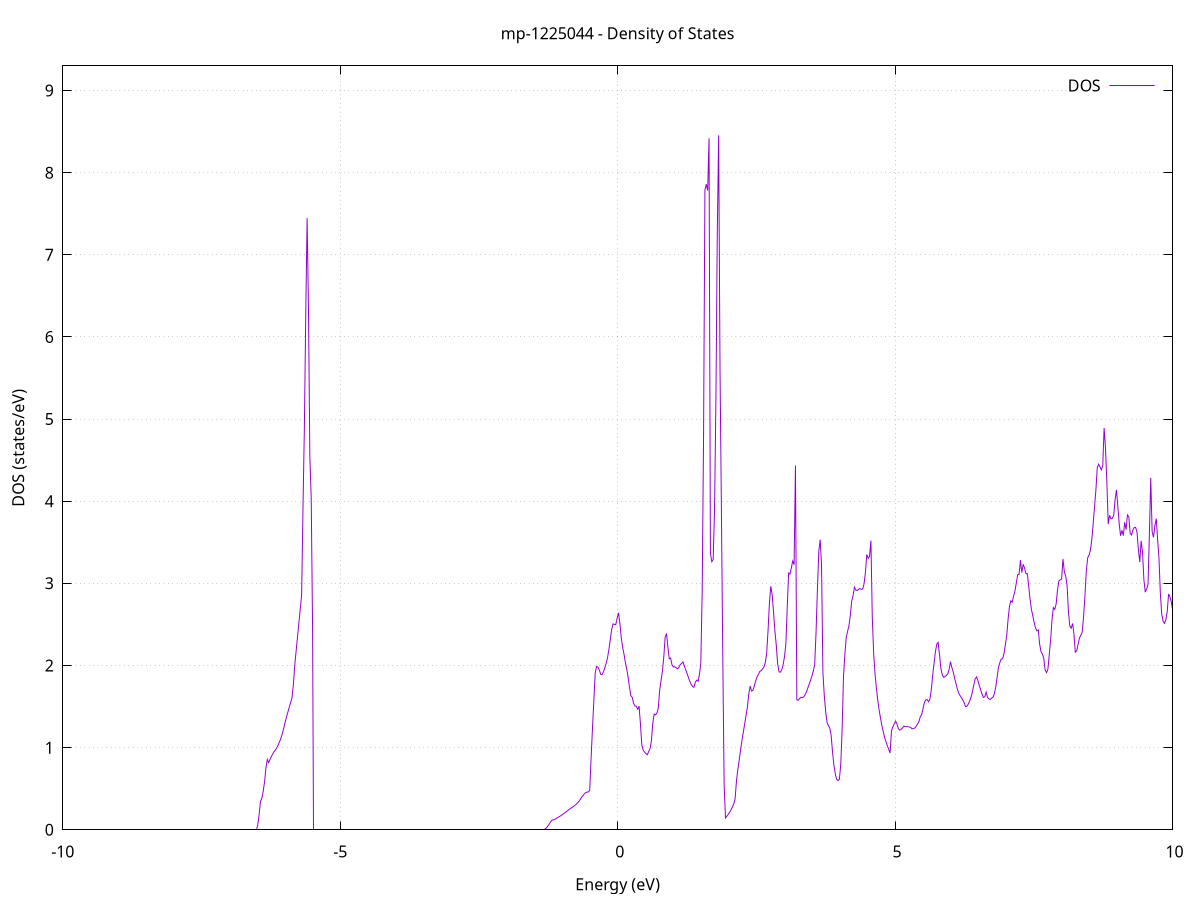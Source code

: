 set title 'mp-1225044 - Density of States'
set xlabel 'Energy (eV)'
set ylabel 'DOS (states/eV)'
set grid
set xrange [-10:10]
set yrange [0:9.300]
set xzeroaxis lt -1
set terminal png size 800,600
set output 'mp-1225044_dos_gnuplot.png'
plot '-' using 1:2 with lines title 'DOS'
-23.496700 0.000000
-23.472000 0.000000
-23.447300 0.000000
-23.422500 0.000000
-23.397800 0.000000
-23.373100 0.000000
-23.348400 0.000000
-23.323700 0.000000
-23.298900 0.000000
-23.274200 0.000000
-23.249500 0.000000
-23.224800 0.000000
-23.200000 0.000000
-23.175300 0.000000
-23.150600 0.000000
-23.125900 0.000000
-23.101100 0.000000
-23.076400 0.000000
-23.051700 0.000000
-23.027000 0.000000
-23.002200 0.000000
-22.977500 0.000000
-22.952800 0.000000
-22.928100 0.000000
-22.903400 0.000000
-22.878600 0.000000
-22.853900 0.000000
-22.829200 0.000000
-22.804500 0.000000
-22.779700 0.000000
-22.755000 0.000000
-22.730300 0.000000
-22.705600 0.000000
-22.680800 0.000000
-22.656100 0.000000
-22.631400 0.000000
-22.606700 0.000000
-22.581900 0.000000
-22.557200 0.000000
-22.532500 0.000000
-22.507800 0.000000
-22.483000 0.000000
-22.458300 0.000000
-22.433600 0.000000
-22.408900 0.000000
-22.384200 0.000000
-22.359400 0.000000
-22.334700 0.000000
-22.310000 0.000000
-22.285300 0.000000
-22.260500 0.000000
-22.235800 0.000000
-22.211100 0.000000
-22.186400 0.000000
-22.161600 0.000000
-22.136900 0.000000
-22.112200 0.000000
-22.087500 0.000000
-22.062700 0.000000
-22.038000 0.000000
-22.013300 0.000000
-21.988600 0.000000
-21.963900 0.000000
-21.939100 0.000000
-21.914400 0.000000
-21.889700 0.000000
-21.865000 0.000000
-21.840200 0.000000
-21.815500 0.000000
-21.790800 0.000000
-21.766100 0.000000
-21.741300 0.000000
-21.716600 0.000000
-21.691900 0.000000
-21.667200 0.000000
-21.642400 0.000000
-21.617700 0.000000
-21.593000 0.000000
-21.568300 0.000000
-21.543600 0.000000
-21.518800 0.000000
-21.494100 0.000000
-21.469400 0.000000
-21.444700 0.000000
-21.419900 0.000000
-21.395200 0.000000
-21.370500 0.000000
-21.345800 0.000000
-21.321000 0.000000
-21.296300 0.000000
-21.271600 0.000000
-21.246900 0.200400
-21.222100 5.363300
-21.197400 11.313300
-21.172700 17.123800
-21.148000 31.637600
-21.123200 22.013900
-21.098500 14.040100
-21.073800 17.120800
-21.049100 6.793800
-21.024400 6.699700
-20.999600 7.384000
-20.974900 7.274900
-20.950200 8.398700
-20.925500 10.688800
-20.900700 12.895500
-20.876000 20.473500
-20.851300 24.084500
-20.826600 36.484200
-20.801800 17.528800
-20.777100 18.068500
-20.752400 43.829600
-20.727700 30.088700
-20.702900 50.378400
-20.678200 35.198900
-20.653500 26.340300
-20.628800 4.807300
-20.604100 0.000000
-20.579300 0.000000
-20.554600 0.000000
-20.529900 0.000000
-20.505200 0.000000
-20.480400 0.000000
-20.455700 0.000000
-20.431000 0.000000
-20.406300 0.000000
-20.381500 0.000000
-20.356800 0.000000
-20.332100 0.000000
-20.307400 0.000000
-20.282600 0.000000
-20.257900 0.000000
-20.233200 0.000000
-20.208500 0.000000
-20.183700 0.000000
-20.159000 0.000000
-20.134300 0.000000
-20.109600 0.000000
-20.084900 0.000000
-20.060100 0.000000
-20.035400 0.000000
-20.010700 0.000000
-19.986000 0.000000
-19.961200 0.000000
-19.936500 0.000000
-19.911800 0.000000
-19.887100 0.000000
-19.862300 0.000000
-19.837600 0.000000
-19.812900 0.000000
-19.788200 0.000000
-19.763400 0.000000
-19.738700 0.000000
-19.714000 0.000000
-19.689300 0.000000
-19.664600 0.000000
-19.639800 0.000000
-19.615100 0.000000
-19.590400 0.000000
-19.565700 0.000000
-19.540900 0.000000
-19.516200 0.000000
-19.491500 0.000000
-19.466800 0.000000
-19.442000 0.000000
-19.417300 0.000000
-19.392600 0.000000
-19.367900 0.000000
-19.343100 0.000000
-19.318400 0.000000
-19.293700 0.000000
-19.269000 0.000000
-19.244300 0.000000
-19.219500 0.000000
-19.194800 0.000000
-19.170100 0.000000
-19.145400 0.000000
-19.120600 0.000000
-19.095900 0.000000
-19.071200 0.000000
-19.046500 0.000000
-19.021700 0.000000
-18.997000 0.000000
-18.972300 0.000000
-18.947600 0.000000
-18.922800 0.000000
-18.898100 0.000000
-18.873400 0.000000
-18.848700 0.000000
-18.823900 0.000000
-18.799200 0.000000
-18.774500 0.000000
-18.749800 0.000000
-18.725100 0.000000
-18.700300 0.000000
-18.675600 0.000000
-18.650900 0.000000
-18.626200 0.000000
-18.601400 0.000000
-18.576700 0.000000
-18.552000 0.000000
-18.527300 0.000000
-18.502500 0.000000
-18.477800 0.000000
-18.453100 0.000000
-18.428400 0.000000
-18.403600 0.000000
-18.378900 0.000000
-18.354200 0.000000
-18.329500 0.000000
-18.304800 0.000000
-18.280000 0.000000
-18.255300 0.000000
-18.230600 0.000000
-18.205900 0.000000
-18.181100 0.000000
-18.156400 0.000000
-18.131700 0.000000
-18.107000 0.000000
-18.082200 0.000000
-18.057500 0.000000
-18.032800 0.000000
-18.008100 0.000000
-17.983300 0.000000
-17.958600 0.000000
-17.933900 0.000000
-17.909200 0.000000
-17.884500 0.000000
-17.859700 0.000000
-17.835000 0.000000
-17.810300 0.000000
-17.785600 0.000000
-17.760800 0.000000
-17.736100 0.000000
-17.711400 0.000000
-17.686700 0.000000
-17.661900 0.000000
-17.637200 0.000000
-17.612500 0.000000
-17.587800 0.000000
-17.563000 0.000000
-17.538300 0.000000
-17.513600 0.000000
-17.488900 0.000000
-17.464100 0.000000
-17.439400 0.000000
-17.414700 0.000000
-17.390000 0.000000
-17.365300 0.000000
-17.340500 0.000000
-17.315800 0.000000
-17.291100 0.000000
-17.266400 0.000000
-17.241600 0.000000
-17.216900 0.000000
-17.192200 0.000000
-17.167500 0.000000
-17.142700 0.000000
-17.118000 0.000000
-17.093300 0.000000
-17.068600 0.000000
-17.043800 0.000000
-17.019100 0.000000
-16.994400 0.000000
-16.969700 0.000000
-16.945000 0.000000
-16.920200 0.000000
-16.895500 0.000000
-16.870800 0.000000
-16.846100 0.000000
-16.821300 0.000000
-16.796600 0.000000
-16.771900 0.000000
-16.747200 0.000000
-16.722400 0.000000
-16.697700 0.000000
-16.673000 0.000000
-16.648300 0.000000
-16.623500 0.000000
-16.598800 0.000000
-16.574100 0.000000
-16.549400 0.000000
-16.524700 0.000000
-16.499900 0.000000
-16.475200 0.000000
-16.450500 0.000000
-16.425800 0.000000
-16.401000 0.000000
-16.376300 0.000000
-16.351600 0.000000
-16.326900 0.000000
-16.302100 0.000000
-16.277400 0.000000
-16.252700 0.000000
-16.228000 0.000000
-16.203200 0.000000
-16.178500 0.000000
-16.153800 0.000000
-16.129100 0.000000
-16.104300 0.000000
-16.079600 0.000000
-16.054900 0.000000
-16.030200 0.000000
-16.005500 0.000000
-15.980700 0.000000
-15.956000 0.000000
-15.931300 0.000000
-15.906600 0.000000
-15.881800 0.000000
-15.857100 0.000000
-15.832400 0.000000
-15.807700 0.000000
-15.782900 0.000000
-15.758200 0.000000
-15.733500 0.000000
-15.708800 0.000000
-15.684000 0.000000
-15.659300 0.000000
-15.634600 0.000000
-15.609900 0.000000
-15.585200 0.000000
-15.560400 0.000000
-15.535700 0.000000
-15.511000 0.000000
-15.486300 0.000000
-15.461500 0.000000
-15.436800 0.000000
-15.412100 0.000000
-15.387400 0.000000
-15.362600 0.000000
-15.337900 0.000000
-15.313200 0.000000
-15.288500 0.000000
-15.263700 0.000000
-15.239000 0.000000
-15.214300 0.000000
-15.189600 0.000000
-15.164800 0.000000
-15.140100 0.000000
-15.115400 0.000000
-15.090700 0.000000
-15.066000 0.000000
-15.041200 0.000000
-15.016500 0.000000
-14.991800 0.000000
-14.967100 0.000000
-14.942300 0.000000
-14.917600 0.000000
-14.892900 0.000000
-14.868200 0.000000
-14.843400 0.000000
-14.818700 0.000000
-14.794000 0.000000
-14.769300 0.000000
-14.744500 0.000000
-14.719800 0.000000
-14.695100 0.000000
-14.670400 0.000000
-14.645700 0.000000
-14.620900 0.000000
-14.596200 0.000000
-14.571500 0.000000
-14.546800 0.000000
-14.522000 0.000000
-14.497300 0.000000
-14.472600 0.000000
-14.447900 0.000000
-14.423100 0.000000
-14.398400 0.000000
-14.373700 0.000000
-14.349000 0.000000
-14.324200 0.000000
-14.299500 0.000000
-14.274800 0.000000
-14.250100 0.000000
-14.225400 0.000000
-14.200600 0.000000
-14.175900 0.000000
-14.151200 0.000000
-14.126500 0.000000
-14.101700 0.000000
-14.077000 0.000000
-14.052300 0.000000
-14.027600 0.000000
-14.002800 0.000000
-13.978100 0.000000
-13.953400 0.000000
-13.928700 0.000000
-13.903900 0.000000
-13.879200 0.000000
-13.854500 0.000000
-13.829800 0.000000
-13.805000 0.000000
-13.780300 0.000000
-13.755600 0.000000
-13.730900 0.000000
-13.706200 0.000000
-13.681400 0.000000
-13.656700 0.000000
-13.632000 0.000000
-13.607300 0.000000
-13.582500 0.000000
-13.557800 0.000000
-13.533100 0.000000
-13.508400 0.000000
-13.483600 0.000000
-13.458900 0.000000
-13.434200 0.000000
-13.409500 0.000000
-13.384700 0.000000
-13.360000 0.000000
-13.335300 0.000000
-13.310600 0.000000
-13.285900 0.000000
-13.261100 0.000000
-13.236400 0.000000
-13.211700 0.000000
-13.187000 0.000000
-13.162200 0.000000
-13.137500 0.000000
-13.112800 0.000000
-13.088100 0.000000
-13.063300 0.000000
-13.038600 0.000000
-13.013900 0.000000
-12.989200 0.000000
-12.964400 0.000000
-12.939700 0.000000
-12.915000 0.000000
-12.890300 0.000000
-12.865600 0.000000
-12.840800 0.000000
-12.816100 0.000000
-12.791400 0.000000
-12.766700 0.000000
-12.741900 0.000000
-12.717200 0.000000
-12.692500 0.000000
-12.667800 0.000000
-12.643000 0.000000
-12.618300 0.000000
-12.593600 0.000000
-12.568900 0.000000
-12.544100 0.000000
-12.519400 0.000000
-12.494700 0.000000
-12.470000 0.000000
-12.445200 0.000000
-12.420500 0.000000
-12.395800 0.000000
-12.371100 0.000000
-12.346400 0.000000
-12.321600 0.000000
-12.296900 0.000000
-12.272200 0.000000
-12.247500 0.000000
-12.222700 0.000000
-12.198000 0.000000
-12.173300 0.000000
-12.148600 0.000000
-12.123800 0.000000
-12.099100 0.000000
-12.074400 0.000000
-12.049700 0.000000
-12.024900 0.000000
-12.000200 0.000000
-11.975500 0.000000
-11.950800 0.000000
-11.926100 0.000000
-11.901300 0.000000
-11.876600 0.000000
-11.851900 0.000000
-11.827200 0.000000
-11.802400 0.000000
-11.777700 0.000000
-11.753000 0.000000
-11.728300 0.000000
-11.703500 0.000000
-11.678800 0.000000
-11.654100 0.000000
-11.629400 0.000000
-11.604600 0.000000
-11.579900 0.000000
-11.555200 0.000000
-11.530500 0.000000
-11.505800 0.000000
-11.481000 0.000000
-11.456300 0.000000
-11.431600 0.000000
-11.406900 0.000000
-11.382100 0.000000
-11.357400 0.000000
-11.332700 0.000000
-11.308000 0.000000
-11.283200 0.000000
-11.258500 0.000000
-11.233800 0.000000
-11.209100 0.000000
-11.184300 0.000000
-11.159600 0.000000
-11.134900 0.000000
-11.110200 0.000000
-11.085400 0.000000
-11.060700 0.000000
-11.036000 0.000000
-11.011300 0.000000
-10.986600 0.000000
-10.961800 0.000000
-10.937100 0.000000
-10.912400 0.000000
-10.887700 0.000000
-10.862900 0.000000
-10.838200 0.000000
-10.813500 0.000000
-10.788800 0.000000
-10.764000 0.000000
-10.739300 0.000000
-10.714600 0.000000
-10.689900 0.000000
-10.665100 0.000000
-10.640400 0.000000
-10.615700 0.000000
-10.591000 0.000000
-10.566300 0.000000
-10.541500 0.000000
-10.516800 0.000000
-10.492100 0.000000
-10.467400 0.000000
-10.442600 0.000000
-10.417900 0.000000
-10.393200 0.000000
-10.368500 0.000000
-10.343700 0.000000
-10.319000 0.000000
-10.294300 0.000000
-10.269600 0.000000
-10.244800 0.000000
-10.220100 0.000000
-10.195400 0.000000
-10.170700 0.000000
-10.145900 0.000000
-10.121200 0.000000
-10.096500 0.000000
-10.071800 0.000000
-10.047100 0.000000
-10.022300 0.000000
-9.997600 0.000000
-9.972900 0.000000
-9.948200 0.000000
-9.923400 0.000000
-9.898700 0.000000
-9.874000 0.000000
-9.849300 0.000000
-9.824500 0.000000
-9.799800 0.000000
-9.775100 0.000000
-9.750400 0.000000
-9.725600 0.000000
-9.700900 0.000000
-9.676200 0.000000
-9.651500 0.000000
-9.626800 0.000000
-9.602000 0.000000
-9.577300 0.000000
-9.552600 0.000000
-9.527900 0.000000
-9.503100 0.000000
-9.478400 0.000000
-9.453700 0.000000
-9.429000 0.000000
-9.404200 0.000000
-9.379500 0.000000
-9.354800 0.000000
-9.330100 0.000000
-9.305300 0.000000
-9.280600 0.000000
-9.255900 0.000000
-9.231200 0.000000
-9.206500 0.000000
-9.181700 0.000000
-9.157000 0.000000
-9.132300 0.000000
-9.107600 0.000000
-9.082800 0.000000
-9.058100 0.000000
-9.033400 0.000000
-9.008700 0.000000
-8.983900 0.000000
-8.959200 0.000000
-8.934500 0.000000
-8.909800 0.000000
-8.885000 0.000000
-8.860300 0.000000
-8.835600 0.000000
-8.810900 0.000000
-8.786100 0.000000
-8.761400 0.000000
-8.736700 0.000000
-8.712000 0.000000
-8.687300 0.000000
-8.662500 0.000000
-8.637800 0.000000
-8.613100 0.000000
-8.588400 0.000000
-8.563600 0.000000
-8.538900 0.000000
-8.514200 0.000000
-8.489500 0.000000
-8.464700 0.000000
-8.440000 0.000000
-8.415300 0.000000
-8.390600 0.000000
-8.365800 0.000000
-8.341100 0.000000
-8.316400 0.000000
-8.291700 0.000000
-8.267000 0.000000
-8.242200 0.000000
-8.217500 0.000000
-8.192800 0.000000
-8.168100 0.000000
-8.143300 0.000000
-8.118600 0.000000
-8.093900 0.000000
-8.069200 0.000000
-8.044400 0.000000
-8.019700 0.000000
-7.995000 0.000000
-7.970300 0.000000
-7.945500 0.000000
-7.920800 0.000000
-7.896100 0.000000
-7.871400 0.000000
-7.846700 0.000000
-7.821900 0.000000
-7.797200 0.000000
-7.772500 0.000000
-7.747800 0.000000
-7.723000 0.000000
-7.698300 0.000000
-7.673600 0.000000
-7.648900 0.000000
-7.624100 0.000000
-7.599400 0.000000
-7.574700 0.000000
-7.550000 0.000000
-7.525200 0.000000
-7.500500 0.000000
-7.475800 0.000000
-7.451100 0.000000
-7.426300 0.000000
-7.401600 0.000000
-7.376900 0.000000
-7.352200 0.000000
-7.327500 0.000000
-7.302700 0.000000
-7.278000 0.000000
-7.253300 0.000000
-7.228600 0.000000
-7.203800 0.000000
-7.179100 0.000000
-7.154400 0.000000
-7.129700 0.000000
-7.104900 0.000000
-7.080200 0.000000
-7.055500 0.000000
-7.030800 0.000000
-7.006000 0.000000
-6.981300 0.000000
-6.956600 0.000000
-6.931900 0.000000
-6.907200 0.000000
-6.882400 0.000000
-6.857700 0.000000
-6.833000 0.000000
-6.808300 0.000000
-6.783500 0.000000
-6.758800 0.000000
-6.734100 0.000000
-6.709400 0.000000
-6.684600 0.000000
-6.659900 0.000000
-6.635200 0.000000
-6.610500 0.000000
-6.585700 0.000000
-6.561000 0.000000
-6.536300 0.000000
-6.511600 0.000000
-6.486900 0.058100
-6.462100 0.179600
-6.437400 0.345000
-6.412700 0.382600
-6.388000 0.467400
-6.363200 0.586700
-6.338500 0.755600
-6.313800 0.855800
-6.289100 0.816400
-6.264300 0.857800
-6.239600 0.892600
-6.214900 0.924600
-6.190200 0.953300
-6.165400 0.974000
-6.140700 1.000500
-6.116000 1.037000
-6.091300 1.074000
-6.066500 1.119800
-6.041800 1.176300
-6.017100 1.238500
-5.992400 1.310300
-5.967700 1.373600
-5.942900 1.434300
-5.918200 1.492000
-5.893500 1.549200
-5.868800 1.607900
-5.844000 1.768700
-5.819300 2.004500
-5.794600 2.176700
-5.769900 2.347200
-5.745100 2.516700
-5.720400 2.685400
-5.695700 2.854300
-5.671000 3.919300
-5.646200 4.884300
-5.621500 6.247600
-5.596800 7.446800
-5.572100 6.345100
-5.547400 4.534300
-5.522600 4.035500
-5.497900 2.426500
-5.473200 0.000000
-5.448500 0.000000
-5.423700 0.000000
-5.399000 0.000000
-5.374300 0.000000
-5.349600 0.000000
-5.324800 0.000000
-5.300100 0.000000
-5.275400 0.000000
-5.250700 0.000000
-5.225900 0.000000
-5.201200 0.000000
-5.176500 0.000000
-5.151800 0.000000
-5.127100 0.000000
-5.102300 0.000000
-5.077600 0.000000
-5.052900 0.000000
-5.028200 0.000000
-5.003400 0.000000
-4.978700 0.000000
-4.954000 0.000000
-4.929300 0.000000
-4.904500 0.000000
-4.879800 0.000000
-4.855100 0.000000
-4.830400 0.000000
-4.805600 0.000000
-4.780900 0.000000
-4.756200 0.000000
-4.731500 0.000000
-4.706700 0.000000
-4.682000 0.000000
-4.657300 0.000000
-4.632600 0.000000
-4.607900 0.000000
-4.583100 0.000000
-4.558400 0.000000
-4.533700 0.000000
-4.509000 0.000000
-4.484200 0.000000
-4.459500 0.000000
-4.434800 0.000000
-4.410100 0.000000
-4.385300 0.000000
-4.360600 0.000000
-4.335900 0.000000
-4.311200 0.000000
-4.286400 0.000000
-4.261700 0.000000
-4.237000 0.000000
-4.212300 0.000000
-4.187600 0.000000
-4.162800 0.000000
-4.138100 0.000000
-4.113400 0.000000
-4.088700 0.000000
-4.063900 0.000000
-4.039200 0.000000
-4.014500 0.000000
-3.989800 0.000000
-3.965000 0.000000
-3.940300 0.000000
-3.915600 0.000000
-3.890900 0.000000
-3.866100 0.000000
-3.841400 0.000000
-3.816700 0.000000
-3.792000 0.000000
-3.767200 0.000000
-3.742500 0.000000
-3.717800 0.000000
-3.693100 0.000000
-3.668400 0.000000
-3.643600 0.000000
-3.618900 0.000000
-3.594200 0.000000
-3.569500 0.000000
-3.544700 0.000000
-3.520000 0.000000
-3.495300 0.000000
-3.470600 0.000000
-3.445800 0.000000
-3.421100 0.000000
-3.396400 0.000000
-3.371700 0.000000
-3.346900 0.000000
-3.322200 0.000000
-3.297500 0.000000
-3.272800 0.000000
-3.248100 0.000000
-3.223300 0.000000
-3.198600 0.000000
-3.173900 0.000000
-3.149200 0.000000
-3.124400 0.000000
-3.099700 0.000000
-3.075000 0.000000
-3.050300 0.000000
-3.025500 0.000000
-3.000800 0.000000
-2.976100 0.000000
-2.951400 0.000000
-2.926600 0.000000
-2.901900 0.000000
-2.877200 0.000000
-2.852500 0.000000
-2.827800 0.000000
-2.803000 0.000000
-2.778300 0.000000
-2.753600 0.000000
-2.728900 0.000000
-2.704100 0.000000
-2.679400 0.000000
-2.654700 0.000000
-2.630000 0.000000
-2.605200 0.000000
-2.580500 0.000000
-2.555800 0.000000
-2.531100 0.000000
-2.506300 0.000000
-2.481600 0.000000
-2.456900 0.000000
-2.432200 0.000000
-2.407400 0.000000
-2.382700 0.000000
-2.358000 0.000000
-2.333300 0.000000
-2.308600 0.000000
-2.283800 0.000000
-2.259100 0.000000
-2.234400 0.000000
-2.209700 0.000000
-2.184900 0.000000
-2.160200 0.000000
-2.135500 0.000000
-2.110800 0.000000
-2.086000 0.000000
-2.061300 0.000000
-2.036600 0.000000
-2.011900 0.000000
-1.987100 0.000000
-1.962400 0.000000
-1.937700 0.000000
-1.913000 0.000000
-1.888300 0.000000
-1.863500 0.000000
-1.838800 0.000000
-1.814100 0.000000
-1.789400 0.000000
-1.764600 0.000000
-1.739900 0.000000
-1.715200 0.000000
-1.690500 0.000000
-1.665700 0.000000
-1.641000 0.000000
-1.616300 0.000000
-1.591600 0.000000
-1.566800 0.000000
-1.542100 0.000000
-1.517400 0.000000
-1.492700 0.000000
-1.468000 0.000000
-1.443200 0.000000
-1.418500 0.000000
-1.393800 0.000000
-1.369100 0.000000
-1.344300 0.000000
-1.319600 0.003400
-1.294900 0.016100
-1.270200 0.034100
-1.245400 0.056800
-1.220700 0.082000
-1.196000 0.109500
-1.171300 0.120200
-1.146500 0.122100
-1.121800 0.131300
-1.097100 0.141100
-1.072400 0.150800
-1.047600 0.161100
-1.022900 0.172200
-0.998200 0.183800
-0.973500 0.195900
-0.948800 0.208100
-0.924000 0.220700
-0.899300 0.233800
-0.874600 0.246900
-0.849900 0.258800
-0.825100 0.270200
-0.800400 0.281500
-0.775700 0.294200
-0.751000 0.308300
-0.726200 0.324500
-0.701500 0.342400
-0.676800 0.367200
-0.652100 0.391600
-0.627300 0.415100
-0.602600 0.435900
-0.577900 0.451300
-0.553200 0.458800
-0.528500 0.460600
-0.503700 0.479700
-0.479000 0.862300
-0.454300 1.223800
-0.429600 1.565100
-0.404800 1.905300
-0.380100 1.988700
-0.355400 1.980800
-0.330700 1.946700
-0.305900 1.893600
-0.281200 1.886700
-0.256500 1.921600
-0.231800 1.970700
-0.207000 2.026400
-0.182300 2.093900
-0.157600 2.194900
-0.132900 2.313100
-0.108200 2.436800
-0.083400 2.506200
-0.058700 2.500400
-0.034000 2.496900
-0.009300 2.577100
0.015500 2.640600
0.040200 2.512300
0.064900 2.341200
0.089600 2.221000
0.114400 2.138900
0.139100 2.035100
0.163800 1.955300
0.188500 1.858600
0.213300 1.735000
0.238000 1.631700
0.262700 1.613200
0.287400 1.537800
0.312200 1.508900
0.336900 1.502300
0.361600 1.466400
0.386300 1.505800
0.411000 1.287800
0.435800 1.030800
0.460500 0.970100
0.485200 0.944900
0.509900 0.926700
0.534700 0.913500
0.559400 0.952700
0.584100 0.987800
0.608800 1.083400
0.633600 1.299200
0.658300 1.408900
0.683000 1.398800
0.707700 1.421100
0.732500 1.480700
0.757200 1.695600
0.781900 1.814800
0.806600 1.927300
0.831300 2.101100
0.856100 2.344100
0.880800 2.389300
0.905500 2.223800
0.930200 2.082200
0.955000 2.090500
0.979700 2.006700
1.004400 1.981500
1.029100 1.985000
1.053900 1.972000
1.078600 1.958800
1.103300 1.976900
1.128000 2.010900
1.152800 2.024400
1.177500 2.043600
1.202200 1.995000
1.226900 1.948000
1.251700 1.901600
1.276400 1.852200
1.301100 1.807100
1.325800 1.769700
1.350500 1.743800
1.375300 1.734200
1.400000 1.795800
1.424700 1.822400
1.449400 1.807500
1.474200 1.890600
1.498900 2.031200
1.523600 2.892500
1.548300 4.776500
1.573100 7.789900
1.597800 7.859200
1.622500 7.781100
1.647200 8.418700
1.672000 3.369800
1.696700 3.263600
1.721400 3.289700
1.746100 3.887100
1.770800 5.212600
1.795600 7.240500
1.820300 8.454400
1.845000 5.603200
1.869700 3.920300
1.894500 2.119300
1.919200 0.547700
1.943900 0.144500
1.968600 0.164300
1.993400 0.186600
2.018100 0.212400
2.042800 0.242500
2.067500 0.276500
2.092300 0.316200
2.117000 0.377800
2.141700 0.597300
2.166400 0.735100
2.191100 0.847300
2.215900 0.973100
2.240600 1.088700
2.265300 1.188600
2.290000 1.291400
2.314800 1.395400
2.339500 1.499100
2.364200 1.658200
2.388900 1.750000
2.413700 1.688600
2.438400 1.697300
2.463100 1.751400
2.487800 1.812300
2.512600 1.861600
2.537300 1.892300
2.562000 1.927600
2.586700 1.938100
2.611500 1.956900
2.636200 1.980500
2.660900 2.035300
2.685600 2.146100
2.710300 2.420300
2.735100 2.752600
2.759800 2.964000
2.784500 2.865000
2.809200 2.652100
2.834000 2.420900
2.858700 2.248700
2.883400 2.021600
2.908100 1.922400
2.932900 1.918600
2.957600 1.947800
2.982300 2.009000
3.007000 2.106700
3.031800 2.260900
3.056500 2.708500
3.081200 3.126200
3.105900 3.112900
3.130600 3.187500
3.155400 3.272200
3.180100 3.227800
3.204800 4.433600
3.229500 1.582100
3.254300 1.576500
3.279000 1.597700
3.303700 1.611500
3.328400 1.609500
3.353200 1.615600
3.377900 1.644800
3.402600 1.678700
3.427300 1.725000
3.452100 1.774300
3.476800 1.821900
3.501500 1.871200
3.526200 1.933200
3.550900 2.008700
3.575700 2.402000
3.600400 2.919500
3.625100 3.385400
3.649800 3.531600
3.674600 3.219800
3.699300 1.921800
3.724000 1.634300
3.748700 1.442100
3.773500 1.310000
3.798200 1.268200
3.822900 1.237700
3.847600 1.148900
3.872400 0.950000
3.897100 0.787400
3.921800 0.683500
3.946500 0.616800
3.971300 0.597500
3.996000 0.613500
4.020700 0.790200
4.045400 1.213700
4.070100 1.862100
4.094900 2.132900
4.119600 2.341400
4.144300 2.414700
4.169000 2.484900
4.193800 2.612600
4.218500 2.784100
4.243200 2.851800
4.267900 2.953000
4.292700 2.918400
4.317400 2.911600
4.342100 2.929000
4.366800 2.935500
4.391600 2.928400
4.416300 2.930300
4.441000 2.993000
4.465700 3.134400
4.490400 3.351800
4.515200 3.304200
4.539900 3.327200
4.564600 3.520400
4.589300 2.585800
4.614100 2.146400
4.638800 1.898900
4.663500 1.725200
4.688200 1.575000
4.713000 1.454800
4.737700 1.360800
4.762400 1.267200
4.787100 1.196100
4.811900 1.123100
4.836600 1.070000
4.861300 1.022000
4.886000 0.977600
4.910700 0.934600
4.935500 1.205900
4.960200 1.254700
4.984900 1.290300
5.009600 1.323800
5.034400 1.288400
5.059100 1.232700
5.083800 1.213500
5.108500 1.222400
5.133300 1.237500
5.158000 1.261700
5.182700 1.254500
5.207400 1.256300
5.232200 1.254900
5.256900 1.251800
5.281600 1.246500
5.306300 1.229300
5.331100 1.231800
5.355800 1.239400
5.380500 1.260900
5.405200 1.287200
5.429900 1.315800
5.454700 1.377800
5.479400 1.401100
5.504100 1.476600
5.528800 1.549300
5.553600 1.582700
5.578300 1.584300
5.603000 1.559100
5.627700 1.591400
5.652500 1.701800
5.677200 1.874600
5.701900 2.023800
5.726600 2.163900
5.751400 2.260200
5.776100 2.282300
5.800800 2.130900
5.825500 1.966700
5.850200 1.888100
5.875000 1.855200
5.899700 1.865100
5.924400 1.880100
5.949100 1.898400
5.973900 1.951800
5.998600 2.046000
6.023300 1.976500
6.048000 1.920400
6.072800 1.847700
6.097500 1.778500
6.122200 1.713900
6.146900 1.661400
6.171700 1.633000
6.196400 1.607800
6.221100 1.577200
6.245800 1.545700
6.270600 1.498200
6.295300 1.504300
6.320000 1.530800
6.344700 1.567300
6.369400 1.614300
6.394200 1.681300
6.418900 1.760700
6.443600 1.837300
6.468300 1.860700
6.493100 1.813700
6.517800 1.757000
6.542500 1.704000
6.567200 1.652500
6.592000 1.610900
6.616700 1.619500
6.641400 1.675900
6.666100 1.612000
6.690900 1.593500
6.715600 1.585800
6.740300 1.604500
6.765000 1.615000
6.789700 1.657600
6.814500 1.738900
6.839200 1.855200
6.863900 1.979500
6.888600 2.036100
6.913400 2.078600
6.938100 2.083100
6.962800 2.145000
6.987500 2.250200
7.012300 2.364900
7.037000 2.563400
7.061700 2.719100
7.086400 2.787900
7.111200 2.770300
7.135900 2.843900
7.160600 2.908100
7.185300 3.007600
7.210000 3.104600
7.234800 3.109000
7.259500 3.282300
7.284200 3.131200
7.308900 3.232900
7.333700 3.186700
7.358400 3.117300
7.383100 3.119400
7.407800 2.970900
7.432600 2.810300
7.457300 2.683100
7.482000 2.605700
7.506700 2.523300
7.531500 2.456900
7.556200 2.421900
7.580900 2.432600
7.605600 2.259100
7.630400 2.169100
7.655100 2.138000
7.679800 2.090200
7.704500 1.945400
7.729200 1.912600
7.754000 1.952800
7.778700 2.132800
7.803400 2.310800
7.828100 2.555600
7.852900 2.705200
7.877600 2.682500
7.902300 2.747500
7.927000 2.914800
7.951800 3.028100
7.976500 3.041600
8.001200 3.049700
8.025900 3.296900
8.050700 3.140700
8.075400 3.085900
8.100100 2.974600
8.124800 2.648100
8.149500 2.481200
8.174300 2.454200
8.199000 2.511600
8.223700 2.384800
8.248400 2.162600
8.273200 2.177800
8.297900 2.255100
8.322600 2.334700
8.347300 2.368100
8.372100 2.404700
8.396800 2.587500
8.421500 2.841500
8.446200 3.143800
8.471000 3.310500
8.495700 3.343500
8.520400 3.402800
8.545100 3.528700
8.569800 3.721300
8.594600 3.929600
8.619300 4.133800
8.644000 4.407200
8.668700 4.450500
8.693500 4.416300
8.718200 4.382000
8.742900 4.432400
8.767600 4.891000
8.792400 4.648600
8.817100 4.227700
8.841800 3.721300
8.866500 3.828400
8.891300 3.784500
8.916000 3.790700
8.940700 3.830700
8.965400 4.018100
8.990200 4.137800
9.014900 3.935300
9.039600 3.724600
9.064300 3.579300
9.089000 3.646400
9.113800 3.581200
9.138500 3.742700
9.163200 3.654000
9.187900 3.832900
9.212700 3.810000
9.237400 3.607300
9.262100 3.588600
9.286800 3.652400
9.311600 3.681900
9.336300 3.679200
9.361000 3.619500
9.385700 3.405200
9.410500 3.259800
9.435200 3.518300
9.459900 3.377300
9.484600 3.041900
9.509300 2.892700
9.534100 2.932600
9.558800 2.989100
9.583500 3.595000
9.608200 4.282700
9.633000 3.630900
9.657700 3.560200
9.682400 3.702300
9.707100 3.788100
9.731900 3.534200
9.756600 3.301700
9.781300 2.875100
9.806000 2.624400
9.830800 2.536900
9.855500 2.513000
9.880200 2.559100
9.904900 2.655300
9.929600 2.871400
9.954400 2.834400
9.979100 2.773500
10.003800 2.669600
10.028500 2.619300
10.053300 2.968400
10.078000 2.789900
10.102700 2.785700
10.127400 2.660900
10.152200 2.523700
10.176900 2.541500
10.201600 2.452200
10.226300 2.826500
10.251100 3.119800
10.275800 3.863000
10.300500 4.603900
10.325200 5.404200
10.350000 4.263100
10.374700 3.841500
10.399400 3.466100
10.424100 3.402500
10.448800 3.543200
10.473600 3.636200
10.498300 3.701500
10.523000 3.687400
10.547700 3.484900
10.572500 3.286700
10.597200 3.029200
10.621900 2.787600
10.646600 2.721500
10.671400 2.732500
10.696100 2.756900
10.720800 2.717000
10.745500 2.711200
10.770300 2.893200
10.795000 3.020800
10.819700 3.283400
10.844400 3.597200
10.869100 3.466800
10.893900 3.439200
10.918600 3.590300
10.943300 3.429800
10.968000 3.371400
10.992800 3.251200
11.017500 3.203000
11.042200 3.238900
11.066900 3.268100
11.091700 3.248400
11.116400 3.279700
11.141100 3.317500
11.165800 3.277300
11.190600 3.266100
11.215300 3.224300
11.240000 3.281300
11.264700 3.147500
11.289400 3.071900
11.314200 2.863700
11.338900 2.672000
11.363600 2.552100
11.388300 2.437200
11.413100 2.394500
11.437800 2.362400
11.462500 2.334000
11.487200 2.363800
11.512000 2.402700
11.536700 2.333600
11.561400 2.330000
11.586100 2.349600
11.610900 2.357800
11.635600 2.342300
11.660300 2.321900
11.685000 2.342900
11.709800 2.349600
11.734500 2.260500
11.759200 2.179700
11.783900 1.992200
11.808600 1.948900
11.833400 1.832700
11.858100 1.992100
11.882800 1.714800
11.907500 1.421600
11.932300 1.256700
11.957000 1.118100
11.981700 1.012100
12.006400 0.928500
12.031200 0.857300
12.055900 0.799100
12.080600 0.806200
12.105300 0.762600
12.130100 0.760400
12.154800 0.809100
12.179500 0.888700
12.204200 0.978800
12.228900 1.082400
12.253700 1.207700
12.278400 1.358800
12.303100 1.520200
12.327800 1.733000
12.352600 1.949200
12.377300 2.006800
12.402000 1.998900
12.426700 1.998100
12.451500 1.990600
12.476200 1.952600
12.500900 1.917600
12.525600 1.891600
12.550400 1.893800
12.575100 1.948400
12.599800 1.916400
12.624500 1.910600
12.649300 1.957000
12.674000 2.023000
12.698700 2.060900
12.723400 1.937000
12.748100 1.829700
12.772900 1.730600
12.797600 1.638100
12.822300 1.572500
12.847000 1.513300
12.871800 1.452700
12.896500 1.390200
12.921200 1.315900
12.945900 1.268800
12.970700 1.246900
12.995400 1.080000
13.020100 0.952700
13.044800 0.868700
13.069600 0.733200
13.094300 0.640300
13.119000 0.590800
13.143700 0.561800
13.168400 0.540100
13.193200 0.509000
13.217900 0.494700
13.242600 0.463600
13.267300 0.433100
13.292100 0.403200
13.316800 0.373900
13.341500 0.345300
13.366200 0.317400
13.391000 0.290000
13.415700 0.264200
13.440400 0.239900
13.465100 0.227200
13.489900 0.220900
13.514600 0.214800
13.539300 0.208600
13.564000 0.210600
13.588700 0.225700
13.613500 0.413600
13.638200 0.457800
13.662900 0.535900
13.687600 0.546700
13.712400 0.594300
13.737100 0.671500
13.761800 0.761600
13.786500 0.862000
13.811300 0.971200
13.836000 1.092300
13.860700 1.240100
13.885400 1.440100
13.910200 1.532300
13.934900 1.618300
13.959600 1.717900
13.984300 1.829400
14.009100 2.241900
14.033800 2.157700
14.058500 2.441500
14.083200 2.371200
14.107900 2.548100
14.132700 2.815000
14.157400 2.973200
14.182100 2.884200
14.206800 2.749100
14.231600 2.588400
14.256300 2.609100
14.281000 2.514800
14.305700 2.302700
14.330500 2.180000
14.355200 2.107800
14.379900 2.028700
14.404600 1.770600
14.429400 1.535200
14.454100 1.411800
14.478800 1.357800
14.503500 1.316900
14.528200 1.344000
14.553000 1.355000
14.577700 1.381500
14.602400 1.555400
14.627100 1.663800
14.651900 1.813000
14.676600 2.114200
14.701300 2.224500
14.726000 2.245200
14.750800 2.281400
14.775500 2.343600
14.800200 2.407300
14.824900 2.474200
14.849700 2.540300
14.874400 2.600000
14.899100 2.654900
14.923800 2.739400
14.948500 2.840300
14.973300 2.906900
14.998000 2.986500
15.022700 3.298900
15.047400 3.365400
15.072200 3.462100
15.096900 3.800300
15.121600 3.561000
15.146300 3.097200
15.171100 2.717600
15.195800 2.325700
15.220500 2.155800
15.245200 2.062500
15.270000 1.994100
15.294700 1.963300
15.319400 1.974100
15.344100 2.021600
15.368900 1.953500
15.393600 2.014300
15.418300 1.985200
15.443000 1.888600
15.467700 1.820300
15.492500 1.882600
15.517200 1.881800
15.541900 1.806200
15.566600 1.752600
15.591400 1.725400
15.616100 1.736700
15.640800 1.673100
15.665500 1.694800
15.690300 1.729500
15.715000 1.747500
15.739700 1.739400
15.764400 1.755400
15.789200 1.807000
15.813900 1.867100
15.838600 1.893000
15.863300 1.918600
15.888000 1.973100
15.912800 1.972500
15.937500 2.018900
15.962200 2.174900
15.986900 2.348800
16.011700 2.517000
16.036400 2.570000
16.061100 2.766500
16.085800 2.800700
16.110600 2.825500
16.135300 3.083300
16.160000 3.470100
16.184700 3.681500
16.209500 3.849300
16.234200 3.714200
16.258900 3.259200
16.283600 2.715800
16.308300 2.377800
16.333100 2.158200
16.357800 2.132900
16.382500 2.197600
16.407200 2.265100
16.432000 2.247400
16.456700 2.291100
16.481400 2.350600
16.506100 2.444400
16.530900 2.625000
16.555600 2.563600
16.580300 2.562800
16.605000 2.506300
16.629800 2.476700
16.654500 2.487900
16.679200 2.555000
16.703900 2.559900
16.728700 2.523600
16.753400 2.443700
16.778100 2.286500
16.802800 2.110300
16.827500 1.967500
16.852300 1.870700
16.877000 1.837800
16.901700 1.852200
16.926400 1.877300
16.951200 1.929500
16.975900 1.983200
17.000600 1.968100
17.025300 1.979100
17.050100 1.998500
17.074800 2.023300
17.099500 2.050000
17.124200 2.038700
17.149000 2.161400
17.173700 2.224400
17.198400 2.378600
17.223100 2.515900
17.247800 2.716500
17.272600 2.856900
17.297300 2.946200
17.322000 3.084100
17.346700 2.892100
17.371500 2.784900
17.396200 2.698600
17.420900 2.682100
17.445600 2.648600
17.470400 2.552600
17.495100 2.524400
17.519800 2.513300
17.544500 2.418800
17.569300 2.222200
17.594000 2.139300
17.618700 2.087100
17.643400 2.028500
17.668200 1.977100
17.692900 1.943100
17.717600 1.936700
17.742300 1.964600
17.767000 2.026000
17.791800 2.197100
17.816500 2.379900
17.841200 2.763000
17.865900 3.831700
17.890700 2.993200
17.915400 2.958100
17.940100 2.845500
17.964800 2.780700
17.989600 2.869000
18.014300 2.922000
18.039000 2.907400
18.063700 2.885900
18.088500 2.592900
18.113200 2.439400
18.137900 2.360500
18.162600 2.287000
18.187300 2.291200
18.212100 2.171400
18.236800 2.112600
18.261500 2.081100
18.286200 2.030800
18.311000 1.893600
18.335700 1.676800
18.360400 1.552900
18.385100 1.464700
18.409900 1.406700
18.434600 1.365400
18.459300 1.304100
18.484000 1.244400
18.508800 1.220600
18.533500 1.181500
18.558200 1.141200
18.582900 1.100400
18.607600 1.064000
18.632400 0.998500
18.657100 0.910900
18.681800 0.864600
18.706500 0.790000
18.731300 0.749500
18.756000 0.733000
18.780700 0.719800
18.805400 0.709200
18.830200 0.701300
18.854900 0.695800
18.879600 0.693700
18.904300 0.695100
18.929100 0.703300
18.953800 0.716900
18.978500 0.732000
19.003200 0.750900
19.028000 0.771700
19.052700 0.794500
19.077400 0.819500
19.102100 0.847400
19.126800 0.876000
19.151600 0.906400
19.176300 1.110400
19.201000 1.199000
19.225700 1.226500
19.250500 1.359200
19.275200 1.401600
19.299900 1.325400
19.324600 1.410000
19.349400 1.407500
19.374100 1.315000
19.398800 1.273700
19.423500 1.196400
19.448300 1.130800
19.473000 1.143200
19.497700 1.177700
19.522400 1.222700
19.547100 1.422800
19.571900 1.294600
19.596600 1.342200
19.621300 1.408300
19.646000 1.481200
19.670800 1.558300
19.695500 1.646400
19.720200 1.723900
19.744900 1.795900
19.769700 1.856000
19.794400 1.912600
19.819100 1.957000
19.843800 1.982400
19.868600 1.992400
19.893300 2.009500
19.918000 2.051200
19.942700 2.062600
19.967400 2.024600
19.992200 2.088200
20.016900 2.127600
20.041600 2.153000
20.066300 2.186200
20.091100 2.244000
20.115800 2.298900
20.140500 2.355800
20.165200 2.466000
20.190000 2.504300
20.214700 2.509100
20.239400 2.587900
20.264100 2.693500
20.288900 2.929900
20.313600 3.160900
20.338300 3.301100
20.363000 3.357300
20.387800 3.293100
20.412500 3.188600
20.437200 3.219100
20.461900 3.272200
20.486600 3.471500
20.511400 3.586400
20.536100 3.366900
20.560800 3.309000
20.585500 3.415800
20.610300 3.660000
20.635000 3.659600
20.659700 3.708300
20.684400 3.492300
20.709200 3.312500
20.733900 3.168500
20.758600 3.012000
20.783300 2.825800
20.808100 2.616600
20.832800 2.477200
20.857500 2.559200
20.882200 2.566600
20.906900 2.548400
20.931700 2.491000
20.956400 2.425200
20.981100 2.360300
21.005800 2.313900
21.030600 2.328100
21.055300 2.339800
21.080000 2.272000
21.104700 2.215300
21.129500 2.146900
21.154200 2.091600
21.178900 2.026200
21.203600 1.966900
21.228400 1.925600
21.253100 1.902200
21.277800 1.895500
21.302500 1.908400
21.327200 1.954600
21.352000 2.027100
21.376700 2.119900
21.401400 2.093700
21.426100 2.166600
21.450900 2.402900
21.475600 2.353400
21.500300 2.347600
21.525000 2.333300
21.549800 2.366500
21.574500 2.422300
21.599200 2.500300
21.623900 2.620700
21.648700 2.775800
21.673400 2.971800
21.698100 3.184300
21.722800 3.072100
21.747600 2.787000
21.772300 2.540100
21.797000 2.341800
21.821700 2.077200
21.846400 1.727200
21.871200 1.496000
21.895900 1.347700
21.920600 1.261900
21.945300 1.193300
21.970100 1.130300
21.994800 1.075800
22.019500 1.012300
22.044200 0.952600
22.069000 0.907100
22.093700 0.888100
22.118400 0.876800
22.143100 0.794100
22.167900 0.728600
22.192600 0.684500
22.217300 0.639500
22.242000 0.592900
22.266700 0.549800
22.291500 0.517300
22.316200 0.490000
22.340900 0.517300
22.365600 0.419000
22.390400 0.346800
22.415100 0.269800
22.439800 0.157100
22.464500 0.115000
22.489300 0.094700
22.514000 0.084400
22.538700 0.081100
22.563400 0.078300
22.588200 0.076100
22.612900 0.074300
22.637600 0.072800
22.662300 0.071500
22.687000 0.070500
22.711800 0.069700
22.736500 0.069000
22.761200 0.068300
22.785900 0.067500
22.810700 0.066600
22.835400 0.065700
22.860100 0.064600
22.884800 0.063400
22.909600 0.062100
22.934300 0.060800
22.959000 0.059400
22.983700 0.058000
23.008500 0.056600
23.033200 0.055100
23.057900 0.053700
23.082600 0.054200
23.107400 0.056800
23.132100 0.061600
23.156800 0.068500
23.181500 0.084100
23.206200 0.049300
23.231000 0.025900
23.255700 0.025300
23.280400 0.024600
23.305100 0.023800
23.329900 0.022900
23.354600 0.022100
23.379300 0.021500
23.404000 0.021000
23.428800 0.020700
23.453500 0.020600
23.478200 0.020700
23.502900 0.020900
23.527700 0.021300
23.552400 0.021900
23.577100 0.022500
23.601800 0.021800
23.626500 0.019200
23.651300 0.014900
23.676000 0.008700
23.700700 0.000800
23.725400 0.000000
23.750200 0.000000
23.774900 0.000000
23.799600 0.000000
23.824300 0.000000
23.849100 0.000000
23.873800 0.000000
23.898500 0.000000
23.923200 0.000000
23.948000 0.000000
23.972700 0.000000
23.997400 0.000000
24.022100 0.000000
24.046900 0.000000
24.071600 0.000000
24.096300 0.000000
24.121000 0.000000
24.145700 0.000000
24.170500 0.000000
24.195200 0.000000
24.219900 0.000000
24.244600 0.000000
24.269400 0.000000
24.294100 0.000000
24.318800 0.000000
24.343500 0.000000
24.368300 0.000000
24.393000 0.000000
24.417700 0.000000
24.442400 0.000000
24.467200 0.000000
24.491900 0.000000
24.516600 0.000000
24.541300 0.000000
24.566000 0.000000
24.590800 0.000000
24.615500 0.000000
24.640200 0.000000
24.664900 0.000000
24.689700 0.000000
24.714400 0.000000
24.739100 0.000000
24.763800 0.000000
24.788600 0.000000
24.813300 0.000000
24.838000 0.000000
24.862700 0.000000
24.887500 0.000000
24.912200 0.000000
24.936900 0.000000
24.961600 0.000000
24.986300 0.000000
25.011100 0.000000
25.035800 0.000000
25.060500 0.000000
25.085200 0.000000
25.110000 0.000000
25.134700 0.000000
25.159400 0.000000
25.184100 0.000000
25.208900 0.000000
25.233600 0.000000
25.258300 0.000000
25.283000 0.000000
25.307800 0.000000
25.332500 0.000000
25.357200 0.000000
25.381900 0.000000
25.406700 0.000000
25.431400 0.000000
25.456100 0.000000
25.480800 0.000000
25.505500 0.000000
25.530300 0.000000
25.555000 0.000000
25.579700 0.000000
25.604400 0.000000
25.629200 0.000000
25.653900 0.000000
25.678600 0.000000
25.703300 0.000000
25.728100 0.000000
25.752800 0.000000
25.777500 0.000000
25.802200 0.000000
25.827000 0.000000
25.851700 0.000000
25.876400 0.000000
25.901100 0.000000
25.925800 0.000000
25.950600 0.000000
e
